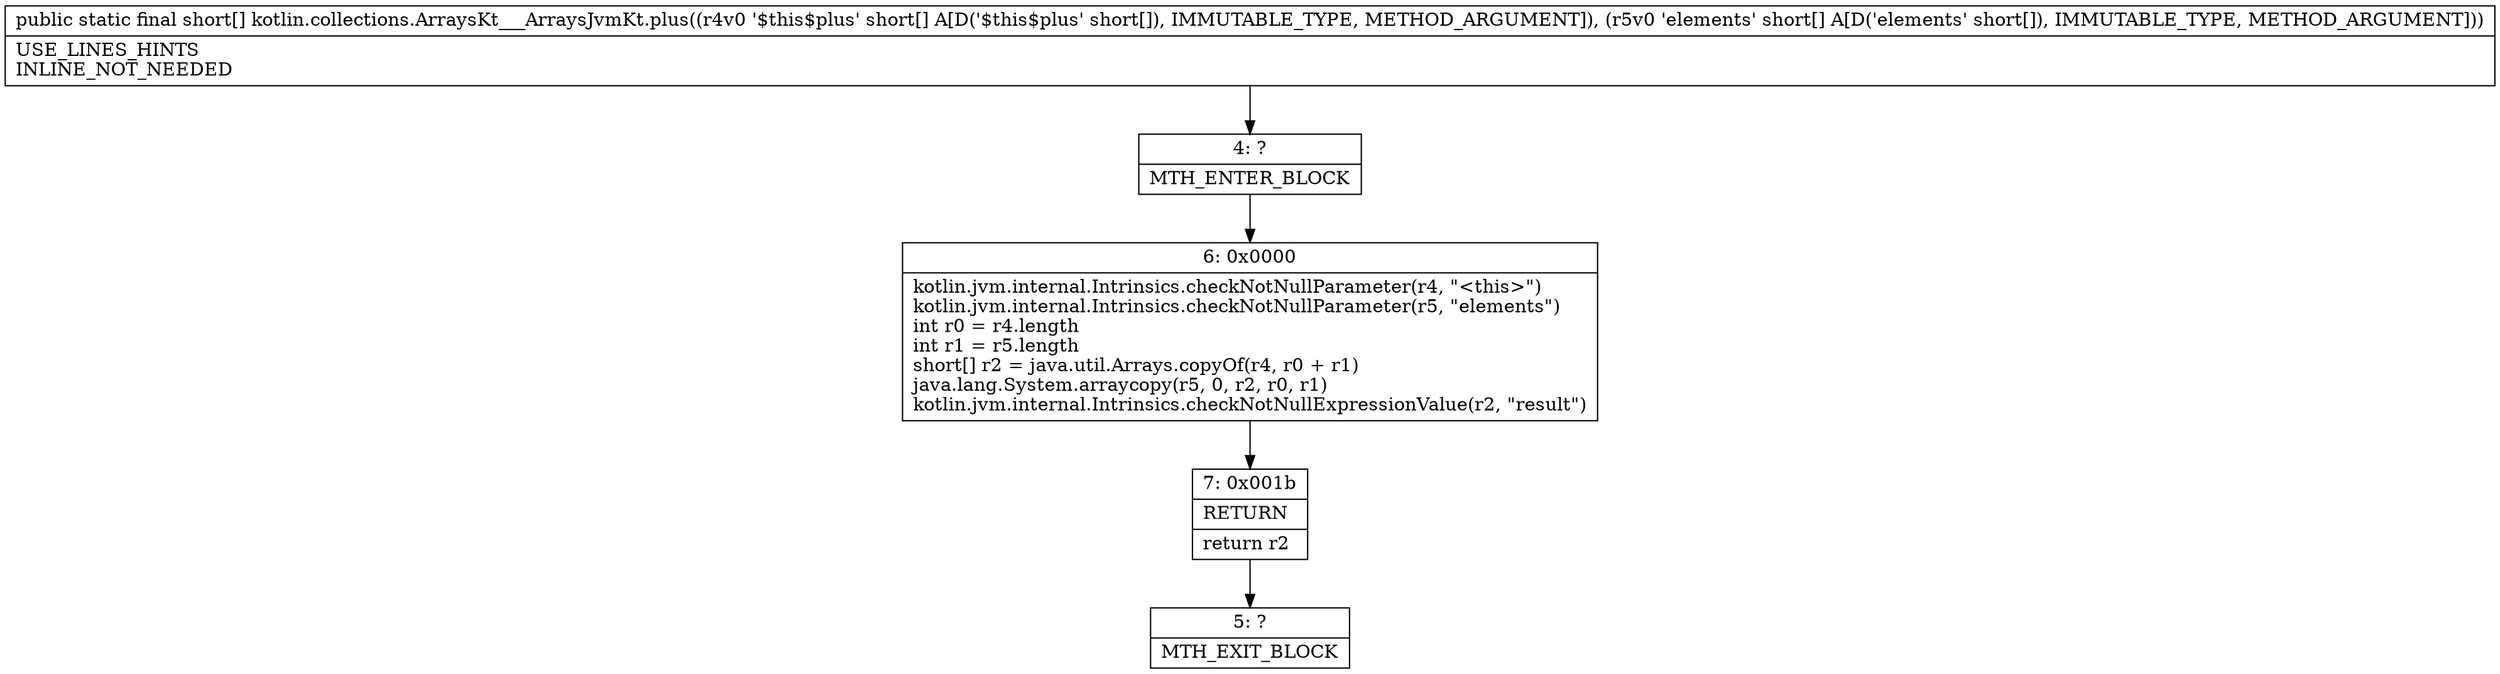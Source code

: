 digraph "CFG forkotlin.collections.ArraysKt___ArraysJvmKt.plus([S[S)[S" {
Node_4 [shape=record,label="{4\:\ ?|MTH_ENTER_BLOCK\l}"];
Node_6 [shape=record,label="{6\:\ 0x0000|kotlin.jvm.internal.Intrinsics.checkNotNullParameter(r4, \"\<this\>\")\lkotlin.jvm.internal.Intrinsics.checkNotNullParameter(r5, \"elements\")\lint r0 = r4.length\lint r1 = r5.length\lshort[] r2 = java.util.Arrays.copyOf(r4, r0 + r1)\ljava.lang.System.arraycopy(r5, 0, r2, r0, r1)\lkotlin.jvm.internal.Intrinsics.checkNotNullExpressionValue(r2, \"result\")\l}"];
Node_7 [shape=record,label="{7\:\ 0x001b|RETURN\l|return r2\l}"];
Node_5 [shape=record,label="{5\:\ ?|MTH_EXIT_BLOCK\l}"];
MethodNode[shape=record,label="{public static final short[] kotlin.collections.ArraysKt___ArraysJvmKt.plus((r4v0 '$this$plus' short[] A[D('$this$plus' short[]), IMMUTABLE_TYPE, METHOD_ARGUMENT]), (r5v0 'elements' short[] A[D('elements' short[]), IMMUTABLE_TYPE, METHOD_ARGUMENT]))  | USE_LINES_HINTS\lINLINE_NOT_NEEDED\l}"];
MethodNode -> Node_4;Node_4 -> Node_6;
Node_6 -> Node_7;
Node_7 -> Node_5;
}

